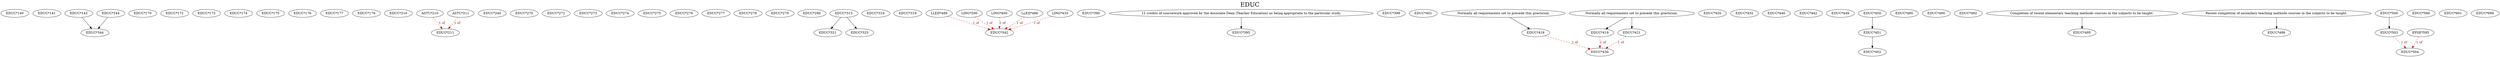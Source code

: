 digraph EDUC {
labelloc = "t";
label = "EDUC"
fontsize = 27;
"EDUC*140"
"EDUC*141"
"EDUC*143"
"EDUC*170"
"EDUC*172"
"EDUC*173"
"EDUC*174"
"EDUC*175"
"EDUC*176"
"EDUC*177"
"EDUC*179"
"EDUC*210"
"ASTU*210" -> "EDUC*211" [style=dashed] [label="1 of", fontcolor=firebrick4] [color=red3]
"ASTU*211" -> "EDUC*211" [style=dashed] [label="1 of", fontcolor=firebrick4] [color=red3]
"EDUC*240"
"EDUC*244"
"EDUC*270"
"EDUC*272"
"EDUC*273"
"EDUC*274"
"EDUC*275"
"EDUC*276"
"EDUC*277"
"EDUC*278"
"EDUC*279"
"EDUC*280"
"EDUC*315"
"EDUC*316"
"EDUC*319"
"EDUC*315" -> "EDUC*321" [style=solid]
"EDUC*315" -> "EDUC*323" [style=solid]
"LLED*489" -> "EDUC*342" [style=dashed] [label="1 of", fontcolor=firebrick4] [color=red3]
"LING*200" -> "EDUC*342" [style=dashed] [label="1 of", fontcolor=firebrick4] [color=red3]
"LING*400" -> "EDUC*342" [style=dashed] [label="1 of", fontcolor=firebrick4] [color=red3]
"LLED*486" -> "EDUC*342" [style=dashed] [label="1 of", fontcolor=firebrick4] [color=red3]
"LING*433" -> "EDUC*342" [style=dashed] [label="1 of", fontcolor=firebrick4] [color=red3]
"EDUC*143" -> "EDUC*344"
"EDUC*244" -> "EDUC*344"
"EDUC*390"
"12 credits of coursework approved by the Associate Dean (Teacher Education) as being appropriate to the particular study." -> "EDUC*395" [style=solid]
"EDUC*399"
"EDUC*401"
"Normally all requirements set to precede this practicum" -> "EDUC*418" [style=solid]
"Normally all requirements set to precede this practicum." -> "EDUC*419" [style=solid]
"EDUC*420"
"Normally all requirements set to precede this practicum." -> "EDUC*421" [style=solid]
"EDUC*418" -> "EDUC*430" [style=dashed] [label="1 of", fontcolor=firebrick4] [color=red3]
"EDUC*419" -> "EDUC*430" [style=dashed] [label="1 of", fontcolor=firebrick4] [color=red3]
"EDUC*421" -> "EDUC*430" [style=dashed] [label="1 of", fontcolor=firebrick4] [color=red3]
"EDUC*432"
"EDUC*440"
"EDUC*442"
"EDUC*449"
"EDUC*450"
"EDUC*450" -> "EDUC*451" [style=solid]
"EDUC*451" -> "EDUC*452" [style=solid]
"EDUC*480"
"EDUC*490"
"EDUC*492"
"Completion of recent elementary teaching methods courses in the subjects to be taught." -> "EDUC*495" [style=solid]
"Recent completion of secondary teaching methods courses in the subjects to be taught." -> "EDUC*496" [style=solid]
"EDUC*500"
"EDUC*500" -> "EDUC*503" [style=solid]
"EDUC*503" -> "EDUC*504" [style=dashed] [label="1 of", fontcolor=firebrick4] [color=red3]
"EPSE*595" -> "EDUC*504" [style=dashed] [label="1 of", fontcolor=firebrick4] [color=red3]
"EDUC*566"
"EDUC*601"
"EDUC*699"
}
